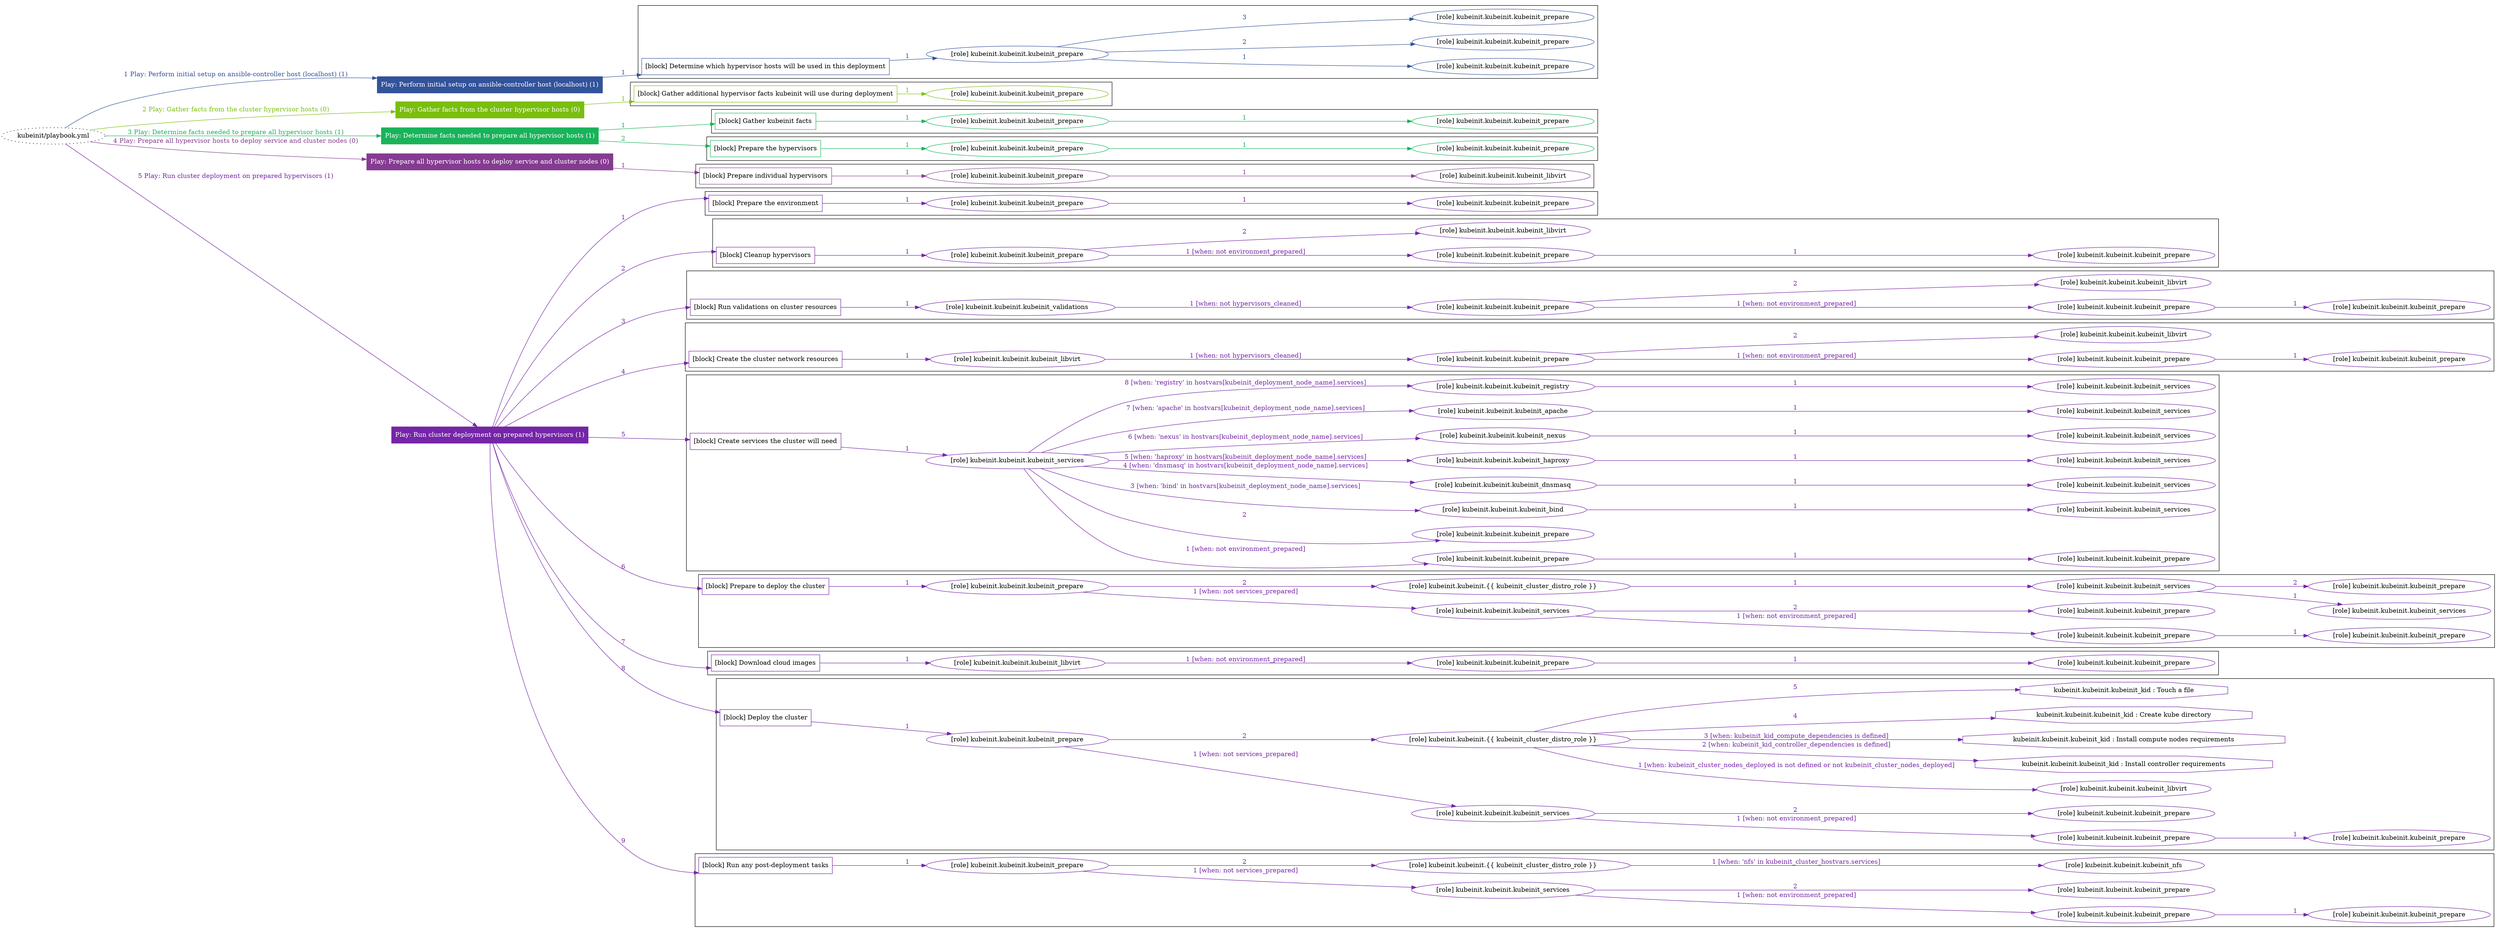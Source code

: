 digraph {
	graph [concentrate=true ordering=in rankdir=LR ratio=fill]
	edge [esep=5 sep=10]
	"kubeinit/playbook.yml" [URL="/home/runner/work/kubeinit/kubeinit/kubeinit/playbook.yml" id=playbook_e2c639e2 style=dotted]
	"kubeinit/playbook.yml" -> play_8eb62db0 [label="1 Play: Perform initial setup on ansible-controller host (localhost) (1)" color="#32529a" fontcolor="#32529a" id=edge_playbook_e2c639e2_play_8eb62db0 labeltooltip="1 Play: Perform initial setup on ansible-controller host (localhost) (1)" tooltip="1 Play: Perform initial setup on ansible-controller host (localhost) (1)"]
	subgraph "Play: Perform initial setup on ansible-controller host (localhost) (1)" {
		play_8eb62db0 [label="Play: Perform initial setup on ansible-controller host (localhost) (1)" URL="/home/runner/work/kubeinit/kubeinit/kubeinit/playbook.yml" color="#32529a" fontcolor="#ffffff" id=play_8eb62db0 shape=box style=filled tooltip=localhost]
		play_8eb62db0 -> block_9d293ad9 [label=1 color="#32529a" fontcolor="#32529a" id=edge_1_play_8eb62db0_block_9d293ad9 labeltooltip=1 tooltip=1]
		subgraph cluster_block_9d293ad9 {
			block_9d293ad9 [label="[block] Determine which hypervisor hosts will be used in this deployment" URL="/home/runner/work/kubeinit/kubeinit/kubeinit/playbook.yml" color="#32529a" id=block_9d293ad9 labeltooltip="Determine which hypervisor hosts will be used in this deployment" shape=box tooltip="Determine which hypervisor hosts will be used in this deployment"]
			block_9d293ad9 -> role_cf107673 [label="1 " color="#32529a" fontcolor="#32529a" id=edge_1_block_9d293ad9_role_cf107673 labeltooltip="1 " tooltip="1 "]
			subgraph "kubeinit.kubeinit.kubeinit_prepare" {
				role_cf107673 [label="[role] kubeinit.kubeinit.kubeinit_prepare" URL="/home/runner/work/kubeinit/kubeinit/kubeinit/playbook.yml" color="#32529a" id=role_cf107673 tooltip="kubeinit.kubeinit.kubeinit_prepare"]
				role_cf107673 -> role_c1bfc147 [label="1 " color="#32529a" fontcolor="#32529a" id=edge_1_role_cf107673_role_c1bfc147 labeltooltip="1 " tooltip="1 "]
				subgraph "kubeinit.kubeinit.kubeinit_prepare" {
					role_c1bfc147 [label="[role] kubeinit.kubeinit.kubeinit_prepare" URL="/home/runner/.ansible/collections/ansible_collections/kubeinit/kubeinit/roles/kubeinit_prepare/tasks/build_hypervisors_group.yml" color="#32529a" id=role_c1bfc147 tooltip="kubeinit.kubeinit.kubeinit_prepare"]
				}
				role_cf107673 -> role_a78b94a3 [label="2 " color="#32529a" fontcolor="#32529a" id=edge_2_role_cf107673_role_a78b94a3 labeltooltip="2 " tooltip="2 "]
				subgraph "kubeinit.kubeinit.kubeinit_prepare" {
					role_a78b94a3 [label="[role] kubeinit.kubeinit.kubeinit_prepare" URL="/home/runner/.ansible/collections/ansible_collections/kubeinit/kubeinit/roles/kubeinit_prepare/tasks/build_hypervisors_group.yml" color="#32529a" id=role_a78b94a3 tooltip="kubeinit.kubeinit.kubeinit_prepare"]
				}
				role_cf107673 -> role_c05fffbd [label="3 " color="#32529a" fontcolor="#32529a" id=edge_3_role_cf107673_role_c05fffbd labeltooltip="3 " tooltip="3 "]
				subgraph "kubeinit.kubeinit.kubeinit_prepare" {
					role_c05fffbd [label="[role] kubeinit.kubeinit.kubeinit_prepare" URL="/home/runner/.ansible/collections/ansible_collections/kubeinit/kubeinit/roles/kubeinit_prepare/tasks/build_hypervisors_group.yml" color="#32529a" id=role_c05fffbd tooltip="kubeinit.kubeinit.kubeinit_prepare"]
				}
			}
		}
	}
	"kubeinit/playbook.yml" -> play_5adf74e5 [label="2 Play: Gather facts from the cluster hypervisor hosts (0)" color="#7abe0e" fontcolor="#7abe0e" id=edge_playbook_e2c639e2_play_5adf74e5 labeltooltip="2 Play: Gather facts from the cluster hypervisor hosts (0)" tooltip="2 Play: Gather facts from the cluster hypervisor hosts (0)"]
	subgraph "Play: Gather facts from the cluster hypervisor hosts (0)" {
		play_5adf74e5 [label="Play: Gather facts from the cluster hypervisor hosts (0)" URL="/home/runner/work/kubeinit/kubeinit/kubeinit/playbook.yml" color="#7abe0e" fontcolor="#ffffff" id=play_5adf74e5 shape=box style=filled tooltip="Play: Gather facts from the cluster hypervisor hosts (0)"]
		play_5adf74e5 -> block_1570aa87 [label=1 color="#7abe0e" fontcolor="#7abe0e" id=edge_1_play_5adf74e5_block_1570aa87 labeltooltip=1 tooltip=1]
		subgraph cluster_block_1570aa87 {
			block_1570aa87 [label="[block] Gather additional hypervisor facts kubeinit will use during deployment" URL="/home/runner/work/kubeinit/kubeinit/kubeinit/playbook.yml" color="#7abe0e" id=block_1570aa87 labeltooltip="Gather additional hypervisor facts kubeinit will use during deployment" shape=box tooltip="Gather additional hypervisor facts kubeinit will use during deployment"]
			block_1570aa87 -> role_c5702399 [label="1 " color="#7abe0e" fontcolor="#7abe0e" id=edge_1_block_1570aa87_role_c5702399 labeltooltip="1 " tooltip="1 "]
			subgraph "kubeinit.kubeinit.kubeinit_prepare" {
				role_c5702399 [label="[role] kubeinit.kubeinit.kubeinit_prepare" URL="/home/runner/work/kubeinit/kubeinit/kubeinit/playbook.yml" color="#7abe0e" id=role_c5702399 tooltip="kubeinit.kubeinit.kubeinit_prepare"]
			}
		}
	}
	"kubeinit/playbook.yml" -> play_3329330c [label="3 Play: Determine facts needed to prepare all hypervisor hosts (1)" color="#19b35a" fontcolor="#19b35a" id=edge_playbook_e2c639e2_play_3329330c labeltooltip="3 Play: Determine facts needed to prepare all hypervisor hosts (1)" tooltip="3 Play: Determine facts needed to prepare all hypervisor hosts (1)"]
	subgraph "Play: Determine facts needed to prepare all hypervisor hosts (1)" {
		play_3329330c [label="Play: Determine facts needed to prepare all hypervisor hosts (1)" URL="/home/runner/work/kubeinit/kubeinit/kubeinit/playbook.yml" color="#19b35a" fontcolor="#ffffff" id=play_3329330c shape=box style=filled tooltip=localhost]
		play_3329330c -> block_42cb4b4b [label=1 color="#19b35a" fontcolor="#19b35a" id=edge_1_play_3329330c_block_42cb4b4b labeltooltip=1 tooltip=1]
		subgraph cluster_block_42cb4b4b {
			block_42cb4b4b [label="[block] Gather kubeinit facts" URL="/home/runner/work/kubeinit/kubeinit/kubeinit/playbook.yml" color="#19b35a" id=block_42cb4b4b labeltooltip="Gather kubeinit facts" shape=box tooltip="Gather kubeinit facts"]
			block_42cb4b4b -> role_81c5bbc1 [label="1 " color="#19b35a" fontcolor="#19b35a" id=edge_1_block_42cb4b4b_role_81c5bbc1 labeltooltip="1 " tooltip="1 "]
			subgraph "kubeinit.kubeinit.kubeinit_prepare" {
				role_81c5bbc1 [label="[role] kubeinit.kubeinit.kubeinit_prepare" URL="/home/runner/work/kubeinit/kubeinit/kubeinit/playbook.yml" color="#19b35a" id=role_81c5bbc1 tooltip="kubeinit.kubeinit.kubeinit_prepare"]
				role_81c5bbc1 -> role_e86c6200 [label="1 " color="#19b35a" fontcolor="#19b35a" id=edge_1_role_81c5bbc1_role_e86c6200 labeltooltip="1 " tooltip="1 "]
				subgraph "kubeinit.kubeinit.kubeinit_prepare" {
					role_e86c6200 [label="[role] kubeinit.kubeinit.kubeinit_prepare" URL="/home/runner/.ansible/collections/ansible_collections/kubeinit/kubeinit/roles/kubeinit_prepare/tasks/gather_kubeinit_facts.yml" color="#19b35a" id=role_e86c6200 tooltip="kubeinit.kubeinit.kubeinit_prepare"]
				}
			}
		}
		play_3329330c -> block_8d658094 [label=2 color="#19b35a" fontcolor="#19b35a" id=edge_2_play_3329330c_block_8d658094 labeltooltip=2 tooltip=2]
		subgraph cluster_block_8d658094 {
			block_8d658094 [label="[block] Prepare the hypervisors" URL="/home/runner/work/kubeinit/kubeinit/kubeinit/playbook.yml" color="#19b35a" id=block_8d658094 labeltooltip="Prepare the hypervisors" shape=box tooltip="Prepare the hypervisors"]
			block_8d658094 -> role_f3be17b1 [label="1 " color="#19b35a" fontcolor="#19b35a" id=edge_1_block_8d658094_role_f3be17b1 labeltooltip="1 " tooltip="1 "]
			subgraph "kubeinit.kubeinit.kubeinit_prepare" {
				role_f3be17b1 [label="[role] kubeinit.kubeinit.kubeinit_prepare" URL="/home/runner/work/kubeinit/kubeinit/kubeinit/playbook.yml" color="#19b35a" id=role_f3be17b1 tooltip="kubeinit.kubeinit.kubeinit_prepare"]
				role_f3be17b1 -> role_d08527df [label="1 " color="#19b35a" fontcolor="#19b35a" id=edge_1_role_f3be17b1_role_d08527df labeltooltip="1 " tooltip="1 "]
				subgraph "kubeinit.kubeinit.kubeinit_prepare" {
					role_d08527df [label="[role] kubeinit.kubeinit.kubeinit_prepare" URL="/home/runner/.ansible/collections/ansible_collections/kubeinit/kubeinit/roles/kubeinit_prepare/tasks/gather_kubeinit_facts.yml" color="#19b35a" id=role_d08527df tooltip="kubeinit.kubeinit.kubeinit_prepare"]
				}
			}
		}
	}
	"kubeinit/playbook.yml" -> play_c40a1884 [label="4 Play: Prepare all hypervisor hosts to deploy service and cluster nodes (0)" color="#853b91" fontcolor="#853b91" id=edge_playbook_e2c639e2_play_c40a1884 labeltooltip="4 Play: Prepare all hypervisor hosts to deploy service and cluster nodes (0)" tooltip="4 Play: Prepare all hypervisor hosts to deploy service and cluster nodes (0)"]
	subgraph "Play: Prepare all hypervisor hosts to deploy service and cluster nodes (0)" {
		play_c40a1884 [label="Play: Prepare all hypervisor hosts to deploy service and cluster nodes (0)" URL="/home/runner/work/kubeinit/kubeinit/kubeinit/playbook.yml" color="#853b91" fontcolor="#ffffff" id=play_c40a1884 shape=box style=filled tooltip="Play: Prepare all hypervisor hosts to deploy service and cluster nodes (0)"]
		play_c40a1884 -> block_3a8497f9 [label=1 color="#853b91" fontcolor="#853b91" id=edge_1_play_c40a1884_block_3a8497f9 labeltooltip=1 tooltip=1]
		subgraph cluster_block_3a8497f9 {
			block_3a8497f9 [label="[block] Prepare individual hypervisors" URL="/home/runner/work/kubeinit/kubeinit/kubeinit/playbook.yml" color="#853b91" id=block_3a8497f9 labeltooltip="Prepare individual hypervisors" shape=box tooltip="Prepare individual hypervisors"]
			block_3a8497f9 -> role_e4d69605 [label="1 " color="#853b91" fontcolor="#853b91" id=edge_1_block_3a8497f9_role_e4d69605 labeltooltip="1 " tooltip="1 "]
			subgraph "kubeinit.kubeinit.kubeinit_prepare" {
				role_e4d69605 [label="[role] kubeinit.kubeinit.kubeinit_prepare" URL="/home/runner/work/kubeinit/kubeinit/kubeinit/playbook.yml" color="#853b91" id=role_e4d69605 tooltip="kubeinit.kubeinit.kubeinit_prepare"]
				role_e4d69605 -> role_c85a5204 [label="1 " color="#853b91" fontcolor="#853b91" id=edge_1_role_e4d69605_role_c85a5204 labeltooltip="1 " tooltip="1 "]
				subgraph "kubeinit.kubeinit.kubeinit_libvirt" {
					role_c85a5204 [label="[role] kubeinit.kubeinit.kubeinit_libvirt" URL="/home/runner/.ansible/collections/ansible_collections/kubeinit/kubeinit/roles/kubeinit_prepare/tasks/prepare_hypervisor.yml" color="#853b91" id=role_c85a5204 tooltip="kubeinit.kubeinit.kubeinit_libvirt"]
				}
			}
		}
	}
	"kubeinit/playbook.yml" -> play_2e21b35a [label="5 Play: Run cluster deployment on prepared hypervisors (1)" color="#7525a7" fontcolor="#7525a7" id=edge_playbook_e2c639e2_play_2e21b35a labeltooltip="5 Play: Run cluster deployment on prepared hypervisors (1)" tooltip="5 Play: Run cluster deployment on prepared hypervisors (1)"]
	subgraph "Play: Run cluster deployment on prepared hypervisors (1)" {
		play_2e21b35a [label="Play: Run cluster deployment on prepared hypervisors (1)" URL="/home/runner/work/kubeinit/kubeinit/kubeinit/playbook.yml" color="#7525a7" fontcolor="#ffffff" id=play_2e21b35a shape=box style=filled tooltip=localhost]
		play_2e21b35a -> block_2baf3a8f [label=1 color="#7525a7" fontcolor="#7525a7" id=edge_1_play_2e21b35a_block_2baf3a8f labeltooltip=1 tooltip=1]
		subgraph cluster_block_2baf3a8f {
			block_2baf3a8f [label="[block] Prepare the environment" URL="/home/runner/work/kubeinit/kubeinit/kubeinit/playbook.yml" color="#7525a7" id=block_2baf3a8f labeltooltip="Prepare the environment" shape=box tooltip="Prepare the environment"]
			block_2baf3a8f -> role_2c3e568a [label="1 " color="#7525a7" fontcolor="#7525a7" id=edge_1_block_2baf3a8f_role_2c3e568a labeltooltip="1 " tooltip="1 "]
			subgraph "kubeinit.kubeinit.kubeinit_prepare" {
				role_2c3e568a [label="[role] kubeinit.kubeinit.kubeinit_prepare" URL="/home/runner/work/kubeinit/kubeinit/kubeinit/playbook.yml" color="#7525a7" id=role_2c3e568a tooltip="kubeinit.kubeinit.kubeinit_prepare"]
				role_2c3e568a -> role_d4394e9e [label="1 " color="#7525a7" fontcolor="#7525a7" id=edge_1_role_2c3e568a_role_d4394e9e labeltooltip="1 " tooltip="1 "]
				subgraph "kubeinit.kubeinit.kubeinit_prepare" {
					role_d4394e9e [label="[role] kubeinit.kubeinit.kubeinit_prepare" URL="/home/runner/.ansible/collections/ansible_collections/kubeinit/kubeinit/roles/kubeinit_prepare/tasks/gather_kubeinit_facts.yml" color="#7525a7" id=role_d4394e9e tooltip="kubeinit.kubeinit.kubeinit_prepare"]
				}
			}
		}
		play_2e21b35a -> block_3fae53d9 [label=2 color="#7525a7" fontcolor="#7525a7" id=edge_2_play_2e21b35a_block_3fae53d9 labeltooltip=2 tooltip=2]
		subgraph cluster_block_3fae53d9 {
			block_3fae53d9 [label="[block] Cleanup hypervisors" URL="/home/runner/work/kubeinit/kubeinit/kubeinit/playbook.yml" color="#7525a7" id=block_3fae53d9 labeltooltip="Cleanup hypervisors" shape=box tooltip="Cleanup hypervisors"]
			block_3fae53d9 -> role_ccd95263 [label="1 " color="#7525a7" fontcolor="#7525a7" id=edge_1_block_3fae53d9_role_ccd95263 labeltooltip="1 " tooltip="1 "]
			subgraph "kubeinit.kubeinit.kubeinit_prepare" {
				role_ccd95263 [label="[role] kubeinit.kubeinit.kubeinit_prepare" URL="/home/runner/work/kubeinit/kubeinit/kubeinit/playbook.yml" color="#7525a7" id=role_ccd95263 tooltip="kubeinit.kubeinit.kubeinit_prepare"]
				role_ccd95263 -> role_03d6dc85 [label="1 [when: not environment_prepared]" color="#7525a7" fontcolor="#7525a7" id=edge_1_role_ccd95263_role_03d6dc85 labeltooltip="1 [when: not environment_prepared]" tooltip="1 [when: not environment_prepared]"]
				subgraph "kubeinit.kubeinit.kubeinit_prepare" {
					role_03d6dc85 [label="[role] kubeinit.kubeinit.kubeinit_prepare" URL="/home/runner/.ansible/collections/ansible_collections/kubeinit/kubeinit/roles/kubeinit_prepare/tasks/cleanup_hypervisors.yml" color="#7525a7" id=role_03d6dc85 tooltip="kubeinit.kubeinit.kubeinit_prepare"]
					role_03d6dc85 -> role_c719e5e0 [label="1 " color="#7525a7" fontcolor="#7525a7" id=edge_1_role_03d6dc85_role_c719e5e0 labeltooltip="1 " tooltip="1 "]
					subgraph "kubeinit.kubeinit.kubeinit_prepare" {
						role_c719e5e0 [label="[role] kubeinit.kubeinit.kubeinit_prepare" URL="/home/runner/.ansible/collections/ansible_collections/kubeinit/kubeinit/roles/kubeinit_prepare/tasks/gather_kubeinit_facts.yml" color="#7525a7" id=role_c719e5e0 tooltip="kubeinit.kubeinit.kubeinit_prepare"]
					}
				}
				role_ccd95263 -> role_b3ad10b4 [label="2 " color="#7525a7" fontcolor="#7525a7" id=edge_2_role_ccd95263_role_b3ad10b4 labeltooltip="2 " tooltip="2 "]
				subgraph "kubeinit.kubeinit.kubeinit_libvirt" {
					role_b3ad10b4 [label="[role] kubeinit.kubeinit.kubeinit_libvirt" URL="/home/runner/.ansible/collections/ansible_collections/kubeinit/kubeinit/roles/kubeinit_prepare/tasks/cleanup_hypervisors.yml" color="#7525a7" id=role_b3ad10b4 tooltip="kubeinit.kubeinit.kubeinit_libvirt"]
				}
			}
		}
		play_2e21b35a -> block_7cfe8408 [label=3 color="#7525a7" fontcolor="#7525a7" id=edge_3_play_2e21b35a_block_7cfe8408 labeltooltip=3 tooltip=3]
		subgraph cluster_block_7cfe8408 {
			block_7cfe8408 [label="[block] Run validations on cluster resources" URL="/home/runner/work/kubeinit/kubeinit/kubeinit/playbook.yml" color="#7525a7" id=block_7cfe8408 labeltooltip="Run validations on cluster resources" shape=box tooltip="Run validations on cluster resources"]
			block_7cfe8408 -> role_52c61ae8 [label="1 " color="#7525a7" fontcolor="#7525a7" id=edge_1_block_7cfe8408_role_52c61ae8 labeltooltip="1 " tooltip="1 "]
			subgraph "kubeinit.kubeinit.kubeinit_validations" {
				role_52c61ae8 [label="[role] kubeinit.kubeinit.kubeinit_validations" URL="/home/runner/work/kubeinit/kubeinit/kubeinit/playbook.yml" color="#7525a7" id=role_52c61ae8 tooltip="kubeinit.kubeinit.kubeinit_validations"]
				role_52c61ae8 -> role_0013aabd [label="1 [when: not hypervisors_cleaned]" color="#7525a7" fontcolor="#7525a7" id=edge_1_role_52c61ae8_role_0013aabd labeltooltip="1 [when: not hypervisors_cleaned]" tooltip="1 [when: not hypervisors_cleaned]"]
				subgraph "kubeinit.kubeinit.kubeinit_prepare" {
					role_0013aabd [label="[role] kubeinit.kubeinit.kubeinit_prepare" URL="/home/runner/.ansible/collections/ansible_collections/kubeinit/kubeinit/roles/kubeinit_validations/tasks/main.yml" color="#7525a7" id=role_0013aabd tooltip="kubeinit.kubeinit.kubeinit_prepare"]
					role_0013aabd -> role_faaa2453 [label="1 [when: not environment_prepared]" color="#7525a7" fontcolor="#7525a7" id=edge_1_role_0013aabd_role_faaa2453 labeltooltip="1 [when: not environment_prepared]" tooltip="1 [when: not environment_prepared]"]
					subgraph "kubeinit.kubeinit.kubeinit_prepare" {
						role_faaa2453 [label="[role] kubeinit.kubeinit.kubeinit_prepare" URL="/home/runner/.ansible/collections/ansible_collections/kubeinit/kubeinit/roles/kubeinit_prepare/tasks/cleanup_hypervisors.yml" color="#7525a7" id=role_faaa2453 tooltip="kubeinit.kubeinit.kubeinit_prepare"]
						role_faaa2453 -> role_cf3c2ebc [label="1 " color="#7525a7" fontcolor="#7525a7" id=edge_1_role_faaa2453_role_cf3c2ebc labeltooltip="1 " tooltip="1 "]
						subgraph "kubeinit.kubeinit.kubeinit_prepare" {
							role_cf3c2ebc [label="[role] kubeinit.kubeinit.kubeinit_prepare" URL="/home/runner/.ansible/collections/ansible_collections/kubeinit/kubeinit/roles/kubeinit_prepare/tasks/gather_kubeinit_facts.yml" color="#7525a7" id=role_cf3c2ebc tooltip="kubeinit.kubeinit.kubeinit_prepare"]
						}
					}
					role_0013aabd -> role_3821d1a2 [label="2 " color="#7525a7" fontcolor="#7525a7" id=edge_2_role_0013aabd_role_3821d1a2 labeltooltip="2 " tooltip="2 "]
					subgraph "kubeinit.kubeinit.kubeinit_libvirt" {
						role_3821d1a2 [label="[role] kubeinit.kubeinit.kubeinit_libvirt" URL="/home/runner/.ansible/collections/ansible_collections/kubeinit/kubeinit/roles/kubeinit_prepare/tasks/cleanup_hypervisors.yml" color="#7525a7" id=role_3821d1a2 tooltip="kubeinit.kubeinit.kubeinit_libvirt"]
					}
				}
			}
		}
		play_2e21b35a -> block_f3cc9fa8 [label=4 color="#7525a7" fontcolor="#7525a7" id=edge_4_play_2e21b35a_block_f3cc9fa8 labeltooltip=4 tooltip=4]
		subgraph cluster_block_f3cc9fa8 {
			block_f3cc9fa8 [label="[block] Create the cluster network resources" URL="/home/runner/work/kubeinit/kubeinit/kubeinit/playbook.yml" color="#7525a7" id=block_f3cc9fa8 labeltooltip="Create the cluster network resources" shape=box tooltip="Create the cluster network resources"]
			block_f3cc9fa8 -> role_0061cfff [label="1 " color="#7525a7" fontcolor="#7525a7" id=edge_1_block_f3cc9fa8_role_0061cfff labeltooltip="1 " tooltip="1 "]
			subgraph "kubeinit.kubeinit.kubeinit_libvirt" {
				role_0061cfff [label="[role] kubeinit.kubeinit.kubeinit_libvirt" URL="/home/runner/work/kubeinit/kubeinit/kubeinit/playbook.yml" color="#7525a7" id=role_0061cfff tooltip="kubeinit.kubeinit.kubeinit_libvirt"]
				role_0061cfff -> role_2aaf05b8 [label="1 [when: not hypervisors_cleaned]" color="#7525a7" fontcolor="#7525a7" id=edge_1_role_0061cfff_role_2aaf05b8 labeltooltip="1 [when: not hypervisors_cleaned]" tooltip="1 [when: not hypervisors_cleaned]"]
				subgraph "kubeinit.kubeinit.kubeinit_prepare" {
					role_2aaf05b8 [label="[role] kubeinit.kubeinit.kubeinit_prepare" URL="/home/runner/.ansible/collections/ansible_collections/kubeinit/kubeinit/roles/kubeinit_libvirt/tasks/create_network.yml" color="#7525a7" id=role_2aaf05b8 tooltip="kubeinit.kubeinit.kubeinit_prepare"]
					role_2aaf05b8 -> role_75aa2b4e [label="1 [when: not environment_prepared]" color="#7525a7" fontcolor="#7525a7" id=edge_1_role_2aaf05b8_role_75aa2b4e labeltooltip="1 [when: not environment_prepared]" tooltip="1 [when: not environment_prepared]"]
					subgraph "kubeinit.kubeinit.kubeinit_prepare" {
						role_75aa2b4e [label="[role] kubeinit.kubeinit.kubeinit_prepare" URL="/home/runner/.ansible/collections/ansible_collections/kubeinit/kubeinit/roles/kubeinit_prepare/tasks/cleanup_hypervisors.yml" color="#7525a7" id=role_75aa2b4e tooltip="kubeinit.kubeinit.kubeinit_prepare"]
						role_75aa2b4e -> role_afcfb01a [label="1 " color="#7525a7" fontcolor="#7525a7" id=edge_1_role_75aa2b4e_role_afcfb01a labeltooltip="1 " tooltip="1 "]
						subgraph "kubeinit.kubeinit.kubeinit_prepare" {
							role_afcfb01a [label="[role] kubeinit.kubeinit.kubeinit_prepare" URL="/home/runner/.ansible/collections/ansible_collections/kubeinit/kubeinit/roles/kubeinit_prepare/tasks/gather_kubeinit_facts.yml" color="#7525a7" id=role_afcfb01a tooltip="kubeinit.kubeinit.kubeinit_prepare"]
						}
					}
					role_2aaf05b8 -> role_be2492ab [label="2 " color="#7525a7" fontcolor="#7525a7" id=edge_2_role_2aaf05b8_role_be2492ab labeltooltip="2 " tooltip="2 "]
					subgraph "kubeinit.kubeinit.kubeinit_libvirt" {
						role_be2492ab [label="[role] kubeinit.kubeinit.kubeinit_libvirt" URL="/home/runner/.ansible/collections/ansible_collections/kubeinit/kubeinit/roles/kubeinit_prepare/tasks/cleanup_hypervisors.yml" color="#7525a7" id=role_be2492ab tooltip="kubeinit.kubeinit.kubeinit_libvirt"]
					}
				}
			}
		}
		play_2e21b35a -> block_4a3769f5 [label=5 color="#7525a7" fontcolor="#7525a7" id=edge_5_play_2e21b35a_block_4a3769f5 labeltooltip=5 tooltip=5]
		subgraph cluster_block_4a3769f5 {
			block_4a3769f5 [label="[block] Create services the cluster will need" URL="/home/runner/work/kubeinit/kubeinit/kubeinit/playbook.yml" color="#7525a7" id=block_4a3769f5 labeltooltip="Create services the cluster will need" shape=box tooltip="Create services the cluster will need"]
			block_4a3769f5 -> role_1187d0d3 [label="1 " color="#7525a7" fontcolor="#7525a7" id=edge_1_block_4a3769f5_role_1187d0d3 labeltooltip="1 " tooltip="1 "]
			subgraph "kubeinit.kubeinit.kubeinit_services" {
				role_1187d0d3 [label="[role] kubeinit.kubeinit.kubeinit_services" URL="/home/runner/work/kubeinit/kubeinit/kubeinit/playbook.yml" color="#7525a7" id=role_1187d0d3 tooltip="kubeinit.kubeinit.kubeinit_services"]
				role_1187d0d3 -> role_9f1db621 [label="1 [when: not environment_prepared]" color="#7525a7" fontcolor="#7525a7" id=edge_1_role_1187d0d3_role_9f1db621 labeltooltip="1 [when: not environment_prepared]" tooltip="1 [when: not environment_prepared]"]
				subgraph "kubeinit.kubeinit.kubeinit_prepare" {
					role_9f1db621 [label="[role] kubeinit.kubeinit.kubeinit_prepare" URL="/home/runner/.ansible/collections/ansible_collections/kubeinit/kubeinit/roles/kubeinit_services/tasks/main.yml" color="#7525a7" id=role_9f1db621 tooltip="kubeinit.kubeinit.kubeinit_prepare"]
					role_9f1db621 -> role_68fd9bf4 [label="1 " color="#7525a7" fontcolor="#7525a7" id=edge_1_role_9f1db621_role_68fd9bf4 labeltooltip="1 " tooltip="1 "]
					subgraph "kubeinit.kubeinit.kubeinit_prepare" {
						role_68fd9bf4 [label="[role] kubeinit.kubeinit.kubeinit_prepare" URL="/home/runner/.ansible/collections/ansible_collections/kubeinit/kubeinit/roles/kubeinit_prepare/tasks/gather_kubeinit_facts.yml" color="#7525a7" id=role_68fd9bf4 tooltip="kubeinit.kubeinit.kubeinit_prepare"]
					}
				}
				role_1187d0d3 -> role_8d58e744 [label="2 " color="#7525a7" fontcolor="#7525a7" id=edge_2_role_1187d0d3_role_8d58e744 labeltooltip="2 " tooltip="2 "]
				subgraph "kubeinit.kubeinit.kubeinit_prepare" {
					role_8d58e744 [label="[role] kubeinit.kubeinit.kubeinit_prepare" URL="/home/runner/.ansible/collections/ansible_collections/kubeinit/kubeinit/roles/kubeinit_services/tasks/00_create_service_pod.yml" color="#7525a7" id=role_8d58e744 tooltip="kubeinit.kubeinit.kubeinit_prepare"]
				}
				role_1187d0d3 -> role_3aadfc21 [label="3 [when: 'bind' in hostvars[kubeinit_deployment_node_name].services]" color="#7525a7" fontcolor="#7525a7" id=edge_3_role_1187d0d3_role_3aadfc21 labeltooltip="3 [when: 'bind' in hostvars[kubeinit_deployment_node_name].services]" tooltip="3 [when: 'bind' in hostvars[kubeinit_deployment_node_name].services]"]
				subgraph "kubeinit.kubeinit.kubeinit_bind" {
					role_3aadfc21 [label="[role] kubeinit.kubeinit.kubeinit_bind" URL="/home/runner/.ansible/collections/ansible_collections/kubeinit/kubeinit/roles/kubeinit_services/tasks/start_services_containers.yml" color="#7525a7" id=role_3aadfc21 tooltip="kubeinit.kubeinit.kubeinit_bind"]
					role_3aadfc21 -> role_4f6030c2 [label="1 " color="#7525a7" fontcolor="#7525a7" id=edge_1_role_3aadfc21_role_4f6030c2 labeltooltip="1 " tooltip="1 "]
					subgraph "kubeinit.kubeinit.kubeinit_services" {
						role_4f6030c2 [label="[role] kubeinit.kubeinit.kubeinit_services" URL="/home/runner/.ansible/collections/ansible_collections/kubeinit/kubeinit/roles/kubeinit_bind/tasks/main.yml" color="#7525a7" id=role_4f6030c2 tooltip="kubeinit.kubeinit.kubeinit_services"]
					}
				}
				role_1187d0d3 -> role_033e8462 [label="4 [when: 'dnsmasq' in hostvars[kubeinit_deployment_node_name].services]" color="#7525a7" fontcolor="#7525a7" id=edge_4_role_1187d0d3_role_033e8462 labeltooltip="4 [when: 'dnsmasq' in hostvars[kubeinit_deployment_node_name].services]" tooltip="4 [when: 'dnsmasq' in hostvars[kubeinit_deployment_node_name].services]"]
				subgraph "kubeinit.kubeinit.kubeinit_dnsmasq" {
					role_033e8462 [label="[role] kubeinit.kubeinit.kubeinit_dnsmasq" URL="/home/runner/.ansible/collections/ansible_collections/kubeinit/kubeinit/roles/kubeinit_services/tasks/start_services_containers.yml" color="#7525a7" id=role_033e8462 tooltip="kubeinit.kubeinit.kubeinit_dnsmasq"]
					role_033e8462 -> role_cfb98b55 [label="1 " color="#7525a7" fontcolor="#7525a7" id=edge_1_role_033e8462_role_cfb98b55 labeltooltip="1 " tooltip="1 "]
					subgraph "kubeinit.kubeinit.kubeinit_services" {
						role_cfb98b55 [label="[role] kubeinit.kubeinit.kubeinit_services" URL="/home/runner/.ansible/collections/ansible_collections/kubeinit/kubeinit/roles/kubeinit_dnsmasq/tasks/main.yml" color="#7525a7" id=role_cfb98b55 tooltip="kubeinit.kubeinit.kubeinit_services"]
					}
				}
				role_1187d0d3 -> role_f8cfcee1 [label="5 [when: 'haproxy' in hostvars[kubeinit_deployment_node_name].services]" color="#7525a7" fontcolor="#7525a7" id=edge_5_role_1187d0d3_role_f8cfcee1 labeltooltip="5 [when: 'haproxy' in hostvars[kubeinit_deployment_node_name].services]" tooltip="5 [when: 'haproxy' in hostvars[kubeinit_deployment_node_name].services]"]
				subgraph "kubeinit.kubeinit.kubeinit_haproxy" {
					role_f8cfcee1 [label="[role] kubeinit.kubeinit.kubeinit_haproxy" URL="/home/runner/.ansible/collections/ansible_collections/kubeinit/kubeinit/roles/kubeinit_services/tasks/start_services_containers.yml" color="#7525a7" id=role_f8cfcee1 tooltip="kubeinit.kubeinit.kubeinit_haproxy"]
					role_f8cfcee1 -> role_47b24f4b [label="1 " color="#7525a7" fontcolor="#7525a7" id=edge_1_role_f8cfcee1_role_47b24f4b labeltooltip="1 " tooltip="1 "]
					subgraph "kubeinit.kubeinit.kubeinit_services" {
						role_47b24f4b [label="[role] kubeinit.kubeinit.kubeinit_services" URL="/home/runner/.ansible/collections/ansible_collections/kubeinit/kubeinit/roles/kubeinit_haproxy/tasks/main.yml" color="#7525a7" id=role_47b24f4b tooltip="kubeinit.kubeinit.kubeinit_services"]
					}
				}
				role_1187d0d3 -> role_99caec2a [label="6 [when: 'nexus' in hostvars[kubeinit_deployment_node_name].services]" color="#7525a7" fontcolor="#7525a7" id=edge_6_role_1187d0d3_role_99caec2a labeltooltip="6 [when: 'nexus' in hostvars[kubeinit_deployment_node_name].services]" tooltip="6 [when: 'nexus' in hostvars[kubeinit_deployment_node_name].services]"]
				subgraph "kubeinit.kubeinit.kubeinit_nexus" {
					role_99caec2a [label="[role] kubeinit.kubeinit.kubeinit_nexus" URL="/home/runner/.ansible/collections/ansible_collections/kubeinit/kubeinit/roles/kubeinit_services/tasks/start_services_containers.yml" color="#7525a7" id=role_99caec2a tooltip="kubeinit.kubeinit.kubeinit_nexus"]
					role_99caec2a -> role_ba62dc72 [label="1 " color="#7525a7" fontcolor="#7525a7" id=edge_1_role_99caec2a_role_ba62dc72 labeltooltip="1 " tooltip="1 "]
					subgraph "kubeinit.kubeinit.kubeinit_services" {
						role_ba62dc72 [label="[role] kubeinit.kubeinit.kubeinit_services" URL="/home/runner/.ansible/collections/ansible_collections/kubeinit/kubeinit/roles/kubeinit_nexus/tasks/main.yml" color="#7525a7" id=role_ba62dc72 tooltip="kubeinit.kubeinit.kubeinit_services"]
					}
				}
				role_1187d0d3 -> role_b53a373c [label="7 [when: 'apache' in hostvars[kubeinit_deployment_node_name].services]" color="#7525a7" fontcolor="#7525a7" id=edge_7_role_1187d0d3_role_b53a373c labeltooltip="7 [when: 'apache' in hostvars[kubeinit_deployment_node_name].services]" tooltip="7 [when: 'apache' in hostvars[kubeinit_deployment_node_name].services]"]
				subgraph "kubeinit.kubeinit.kubeinit_apache" {
					role_b53a373c [label="[role] kubeinit.kubeinit.kubeinit_apache" URL="/home/runner/.ansible/collections/ansible_collections/kubeinit/kubeinit/roles/kubeinit_services/tasks/start_services_containers.yml" color="#7525a7" id=role_b53a373c tooltip="kubeinit.kubeinit.kubeinit_apache"]
					role_b53a373c -> role_07db3255 [label="1 " color="#7525a7" fontcolor="#7525a7" id=edge_1_role_b53a373c_role_07db3255 labeltooltip="1 " tooltip="1 "]
					subgraph "kubeinit.kubeinit.kubeinit_services" {
						role_07db3255 [label="[role] kubeinit.kubeinit.kubeinit_services" URL="/home/runner/.ansible/collections/ansible_collections/kubeinit/kubeinit/roles/kubeinit_apache/tasks/main.yml" color="#7525a7" id=role_07db3255 tooltip="kubeinit.kubeinit.kubeinit_services"]
					}
				}
				role_1187d0d3 -> role_85ae2375 [label="8 [when: 'registry' in hostvars[kubeinit_deployment_node_name].services]" color="#7525a7" fontcolor="#7525a7" id=edge_8_role_1187d0d3_role_85ae2375 labeltooltip="8 [when: 'registry' in hostvars[kubeinit_deployment_node_name].services]" tooltip="8 [when: 'registry' in hostvars[kubeinit_deployment_node_name].services]"]
				subgraph "kubeinit.kubeinit.kubeinit_registry" {
					role_85ae2375 [label="[role] kubeinit.kubeinit.kubeinit_registry" URL="/home/runner/.ansible/collections/ansible_collections/kubeinit/kubeinit/roles/kubeinit_services/tasks/start_services_containers.yml" color="#7525a7" id=role_85ae2375 tooltip="kubeinit.kubeinit.kubeinit_registry"]
					role_85ae2375 -> role_727f6627 [label="1 " color="#7525a7" fontcolor="#7525a7" id=edge_1_role_85ae2375_role_727f6627 labeltooltip="1 " tooltip="1 "]
					subgraph "kubeinit.kubeinit.kubeinit_services" {
						role_727f6627 [label="[role] kubeinit.kubeinit.kubeinit_services" URL="/home/runner/.ansible/collections/ansible_collections/kubeinit/kubeinit/roles/kubeinit_registry/tasks/main.yml" color="#7525a7" id=role_727f6627 tooltip="kubeinit.kubeinit.kubeinit_services"]
					}
				}
			}
		}
		play_2e21b35a -> block_dfec2340 [label=6 color="#7525a7" fontcolor="#7525a7" id=edge_6_play_2e21b35a_block_dfec2340 labeltooltip=6 tooltip=6]
		subgraph cluster_block_dfec2340 {
			block_dfec2340 [label="[block] Prepare to deploy the cluster" URL="/home/runner/work/kubeinit/kubeinit/kubeinit/playbook.yml" color="#7525a7" id=block_dfec2340 labeltooltip="Prepare to deploy the cluster" shape=box tooltip="Prepare to deploy the cluster"]
			block_dfec2340 -> role_53d469f3 [label="1 " color="#7525a7" fontcolor="#7525a7" id=edge_1_block_dfec2340_role_53d469f3 labeltooltip="1 " tooltip="1 "]
			subgraph "kubeinit.kubeinit.kubeinit_prepare" {
				role_53d469f3 [label="[role] kubeinit.kubeinit.kubeinit_prepare" URL="/home/runner/work/kubeinit/kubeinit/kubeinit/playbook.yml" color="#7525a7" id=role_53d469f3 tooltip="kubeinit.kubeinit.kubeinit_prepare"]
				role_53d469f3 -> role_341d9cba [label="1 [when: not services_prepared]" color="#7525a7" fontcolor="#7525a7" id=edge_1_role_53d469f3_role_341d9cba labeltooltip="1 [when: not services_prepared]" tooltip="1 [when: not services_prepared]"]
				subgraph "kubeinit.kubeinit.kubeinit_services" {
					role_341d9cba [label="[role] kubeinit.kubeinit.kubeinit_services" URL="/home/runner/.ansible/collections/ansible_collections/kubeinit/kubeinit/roles/kubeinit_prepare/tasks/prepare_cluster.yml" color="#7525a7" id=role_341d9cba tooltip="kubeinit.kubeinit.kubeinit_services"]
					role_341d9cba -> role_8b2cad52 [label="1 [when: not environment_prepared]" color="#7525a7" fontcolor="#7525a7" id=edge_1_role_341d9cba_role_8b2cad52 labeltooltip="1 [when: not environment_prepared]" tooltip="1 [when: not environment_prepared]"]
					subgraph "kubeinit.kubeinit.kubeinit_prepare" {
						role_8b2cad52 [label="[role] kubeinit.kubeinit.kubeinit_prepare" URL="/home/runner/.ansible/collections/ansible_collections/kubeinit/kubeinit/roles/kubeinit_services/tasks/prepare_services.yml" color="#7525a7" id=role_8b2cad52 tooltip="kubeinit.kubeinit.kubeinit_prepare"]
						role_8b2cad52 -> role_32e547b8 [label="1 " color="#7525a7" fontcolor="#7525a7" id=edge_1_role_8b2cad52_role_32e547b8 labeltooltip="1 " tooltip="1 "]
						subgraph "kubeinit.kubeinit.kubeinit_prepare" {
							role_32e547b8 [label="[role] kubeinit.kubeinit.kubeinit_prepare" URL="/home/runner/.ansible/collections/ansible_collections/kubeinit/kubeinit/roles/kubeinit_prepare/tasks/gather_kubeinit_facts.yml" color="#7525a7" id=role_32e547b8 tooltip="kubeinit.kubeinit.kubeinit_prepare"]
						}
					}
					role_341d9cba -> role_1227d05c [label="2 " color="#7525a7" fontcolor="#7525a7" id=edge_2_role_341d9cba_role_1227d05c labeltooltip="2 " tooltip="2 "]
					subgraph "kubeinit.kubeinit.kubeinit_prepare" {
						role_1227d05c [label="[role] kubeinit.kubeinit.kubeinit_prepare" URL="/home/runner/.ansible/collections/ansible_collections/kubeinit/kubeinit/roles/kubeinit_services/tasks/prepare_services.yml" color="#7525a7" id=role_1227d05c tooltip="kubeinit.kubeinit.kubeinit_prepare"]
					}
				}
				role_53d469f3 -> role_ff6777da [label="2 " color="#7525a7" fontcolor="#7525a7" id=edge_2_role_53d469f3_role_ff6777da labeltooltip="2 " tooltip="2 "]
				subgraph "kubeinit.kubeinit.{{ kubeinit_cluster_distro_role }}" {
					role_ff6777da [label="[role] kubeinit.kubeinit.{{ kubeinit_cluster_distro_role }}" URL="/home/runner/.ansible/collections/ansible_collections/kubeinit/kubeinit/roles/kubeinit_prepare/tasks/prepare_cluster.yml" color="#7525a7" id=role_ff6777da tooltip="kubeinit.kubeinit.{{ kubeinit_cluster_distro_role }}"]
					role_ff6777da -> role_20b7e8b2 [label="1 " color="#7525a7" fontcolor="#7525a7" id=edge_1_role_ff6777da_role_20b7e8b2 labeltooltip="1 " tooltip="1 "]
					subgraph "kubeinit.kubeinit.kubeinit_services" {
						role_20b7e8b2 [label="[role] kubeinit.kubeinit.kubeinit_services" URL="/home/runner/.ansible/collections/ansible_collections/kubeinit/kubeinit/roles/kubeinit_kid/tasks/prepare_cluster.yml" color="#7525a7" id=role_20b7e8b2 tooltip="kubeinit.kubeinit.kubeinit_services"]
						role_20b7e8b2 -> role_50dccef4 [label="1 " color="#7525a7" fontcolor="#7525a7" id=edge_1_role_20b7e8b2_role_50dccef4 labeltooltip="1 " tooltip="1 "]
						subgraph "kubeinit.kubeinit.kubeinit_services" {
							role_50dccef4 [label="[role] kubeinit.kubeinit.kubeinit_services" URL="/home/runner/.ansible/collections/ansible_collections/kubeinit/kubeinit/roles/kubeinit_services/tasks/create_provision_container.yml" color="#7525a7" id=role_50dccef4 tooltip="kubeinit.kubeinit.kubeinit_services"]
						}
						role_20b7e8b2 -> role_28e18978 [label="2 " color="#7525a7" fontcolor="#7525a7" id=edge_2_role_20b7e8b2_role_28e18978 labeltooltip="2 " tooltip="2 "]
						subgraph "kubeinit.kubeinit.kubeinit_prepare" {
							role_28e18978 [label="[role] kubeinit.kubeinit.kubeinit_prepare" URL="/home/runner/.ansible/collections/ansible_collections/kubeinit/kubeinit/roles/kubeinit_services/tasks/create_provision_container.yml" color="#7525a7" id=role_28e18978 tooltip="kubeinit.kubeinit.kubeinit_prepare"]
						}
					}
				}
			}
		}
		play_2e21b35a -> block_9f4c19e3 [label=7 color="#7525a7" fontcolor="#7525a7" id=edge_7_play_2e21b35a_block_9f4c19e3 labeltooltip=7 tooltip=7]
		subgraph cluster_block_9f4c19e3 {
			block_9f4c19e3 [label="[block] Download cloud images" URL="/home/runner/work/kubeinit/kubeinit/kubeinit/playbook.yml" color="#7525a7" id=block_9f4c19e3 labeltooltip="Download cloud images" shape=box tooltip="Download cloud images"]
			block_9f4c19e3 -> role_20e5d61a [label="1 " color="#7525a7" fontcolor="#7525a7" id=edge_1_block_9f4c19e3_role_20e5d61a labeltooltip="1 " tooltip="1 "]
			subgraph "kubeinit.kubeinit.kubeinit_libvirt" {
				role_20e5d61a [label="[role] kubeinit.kubeinit.kubeinit_libvirt" URL="/home/runner/work/kubeinit/kubeinit/kubeinit/playbook.yml" color="#7525a7" id=role_20e5d61a tooltip="kubeinit.kubeinit.kubeinit_libvirt"]
				role_20e5d61a -> role_a2fd7207 [label="1 [when: not environment_prepared]" color="#7525a7" fontcolor="#7525a7" id=edge_1_role_20e5d61a_role_a2fd7207 labeltooltip="1 [when: not environment_prepared]" tooltip="1 [when: not environment_prepared]"]
				subgraph "kubeinit.kubeinit.kubeinit_prepare" {
					role_a2fd7207 [label="[role] kubeinit.kubeinit.kubeinit_prepare" URL="/home/runner/.ansible/collections/ansible_collections/kubeinit/kubeinit/roles/kubeinit_libvirt/tasks/download_cloud_images.yml" color="#7525a7" id=role_a2fd7207 tooltip="kubeinit.kubeinit.kubeinit_prepare"]
					role_a2fd7207 -> role_6fd8b52c [label="1 " color="#7525a7" fontcolor="#7525a7" id=edge_1_role_a2fd7207_role_6fd8b52c labeltooltip="1 " tooltip="1 "]
					subgraph "kubeinit.kubeinit.kubeinit_prepare" {
						role_6fd8b52c [label="[role] kubeinit.kubeinit.kubeinit_prepare" URL="/home/runner/.ansible/collections/ansible_collections/kubeinit/kubeinit/roles/kubeinit_prepare/tasks/gather_kubeinit_facts.yml" color="#7525a7" id=role_6fd8b52c tooltip="kubeinit.kubeinit.kubeinit_prepare"]
					}
				}
			}
		}
		play_2e21b35a -> block_3cc189f9 [label=8 color="#7525a7" fontcolor="#7525a7" id=edge_8_play_2e21b35a_block_3cc189f9 labeltooltip=8 tooltip=8]
		subgraph cluster_block_3cc189f9 {
			block_3cc189f9 [label="[block] Deploy the cluster" URL="/home/runner/work/kubeinit/kubeinit/kubeinit/playbook.yml" color="#7525a7" id=block_3cc189f9 labeltooltip="Deploy the cluster" shape=box tooltip="Deploy the cluster"]
			block_3cc189f9 -> role_8ab14053 [label="1 " color="#7525a7" fontcolor="#7525a7" id=edge_1_block_3cc189f9_role_8ab14053 labeltooltip="1 " tooltip="1 "]
			subgraph "kubeinit.kubeinit.kubeinit_prepare" {
				role_8ab14053 [label="[role] kubeinit.kubeinit.kubeinit_prepare" URL="/home/runner/work/kubeinit/kubeinit/kubeinit/playbook.yml" color="#7525a7" id=role_8ab14053 tooltip="kubeinit.kubeinit.kubeinit_prepare"]
				role_8ab14053 -> role_7f3289f4 [label="1 [when: not services_prepared]" color="#7525a7" fontcolor="#7525a7" id=edge_1_role_8ab14053_role_7f3289f4 labeltooltip="1 [when: not services_prepared]" tooltip="1 [when: not services_prepared]"]
				subgraph "kubeinit.kubeinit.kubeinit_services" {
					role_7f3289f4 [label="[role] kubeinit.kubeinit.kubeinit_services" URL="/home/runner/.ansible/collections/ansible_collections/kubeinit/kubeinit/roles/kubeinit_prepare/tasks/deploy_cluster.yml" color="#7525a7" id=role_7f3289f4 tooltip="kubeinit.kubeinit.kubeinit_services"]
					role_7f3289f4 -> role_a2c05579 [label="1 [when: not environment_prepared]" color="#7525a7" fontcolor="#7525a7" id=edge_1_role_7f3289f4_role_a2c05579 labeltooltip="1 [when: not environment_prepared]" tooltip="1 [when: not environment_prepared]"]
					subgraph "kubeinit.kubeinit.kubeinit_prepare" {
						role_a2c05579 [label="[role] kubeinit.kubeinit.kubeinit_prepare" URL="/home/runner/.ansible/collections/ansible_collections/kubeinit/kubeinit/roles/kubeinit_services/tasks/prepare_services.yml" color="#7525a7" id=role_a2c05579 tooltip="kubeinit.kubeinit.kubeinit_prepare"]
						role_a2c05579 -> role_76811fd9 [label="1 " color="#7525a7" fontcolor="#7525a7" id=edge_1_role_a2c05579_role_76811fd9 labeltooltip="1 " tooltip="1 "]
						subgraph "kubeinit.kubeinit.kubeinit_prepare" {
							role_76811fd9 [label="[role] kubeinit.kubeinit.kubeinit_prepare" URL="/home/runner/.ansible/collections/ansible_collections/kubeinit/kubeinit/roles/kubeinit_prepare/tasks/gather_kubeinit_facts.yml" color="#7525a7" id=role_76811fd9 tooltip="kubeinit.kubeinit.kubeinit_prepare"]
						}
					}
					role_7f3289f4 -> role_1a4f3f69 [label="2 " color="#7525a7" fontcolor="#7525a7" id=edge_2_role_7f3289f4_role_1a4f3f69 labeltooltip="2 " tooltip="2 "]
					subgraph "kubeinit.kubeinit.kubeinit_prepare" {
						role_1a4f3f69 [label="[role] kubeinit.kubeinit.kubeinit_prepare" URL="/home/runner/.ansible/collections/ansible_collections/kubeinit/kubeinit/roles/kubeinit_services/tasks/prepare_services.yml" color="#7525a7" id=role_1a4f3f69 tooltip="kubeinit.kubeinit.kubeinit_prepare"]
					}
				}
				role_8ab14053 -> role_9c422b18 [label="2 " color="#7525a7" fontcolor="#7525a7" id=edge_2_role_8ab14053_role_9c422b18 labeltooltip="2 " tooltip="2 "]
				subgraph "kubeinit.kubeinit.{{ kubeinit_cluster_distro_role }}" {
					role_9c422b18 [label="[role] kubeinit.kubeinit.{{ kubeinit_cluster_distro_role }}" URL="/home/runner/.ansible/collections/ansible_collections/kubeinit/kubeinit/roles/kubeinit_prepare/tasks/deploy_cluster.yml" color="#7525a7" id=role_9c422b18 tooltip="kubeinit.kubeinit.{{ kubeinit_cluster_distro_role }}"]
					role_9c422b18 -> role_dff78775 [label="1 [when: kubeinit_cluster_nodes_deployed is not defined or not kubeinit_cluster_nodes_deployed]" color="#7525a7" fontcolor="#7525a7" id=edge_1_role_9c422b18_role_dff78775 labeltooltip="1 [when: kubeinit_cluster_nodes_deployed is not defined or not kubeinit_cluster_nodes_deployed]" tooltip="1 [when: kubeinit_cluster_nodes_deployed is not defined or not kubeinit_cluster_nodes_deployed]"]
					subgraph "kubeinit.kubeinit.kubeinit_libvirt" {
						role_dff78775 [label="[role] kubeinit.kubeinit.kubeinit_libvirt" URL="/home/runner/.ansible/collections/ansible_collections/kubeinit/kubeinit/roles/kubeinit_kid/tasks/main.yml" color="#7525a7" id=role_dff78775 tooltip="kubeinit.kubeinit.kubeinit_libvirt"]
					}
					task_b48397d1 [label="kubeinit.kubeinit.kubeinit_kid : Install controller requirements" URL="/home/runner/.ansible/collections/ansible_collections/kubeinit/kubeinit/roles/kubeinit_kid/tasks/main.yml" color="#7525a7" id=task_b48397d1 shape=octagon tooltip="kubeinit.kubeinit.kubeinit_kid : Install controller requirements"]
					role_9c422b18 -> task_b48397d1 [label="2 [when: kubeinit_kid_controller_dependencies is defined]" color="#7525a7" fontcolor="#7525a7" id=edge_2_role_9c422b18_task_b48397d1 labeltooltip="2 [when: kubeinit_kid_controller_dependencies is defined]" tooltip="2 [when: kubeinit_kid_controller_dependencies is defined]"]
					task_cfc0e92b [label="kubeinit.kubeinit.kubeinit_kid : Install compute nodes requirements" URL="/home/runner/.ansible/collections/ansible_collections/kubeinit/kubeinit/roles/kubeinit_kid/tasks/main.yml" color="#7525a7" id=task_cfc0e92b shape=octagon tooltip="kubeinit.kubeinit.kubeinit_kid : Install compute nodes requirements"]
					role_9c422b18 -> task_cfc0e92b [label="3 [when: kubeinit_kid_compute_dependencies is defined]" color="#7525a7" fontcolor="#7525a7" id=edge_3_role_9c422b18_task_cfc0e92b labeltooltip="3 [when: kubeinit_kid_compute_dependencies is defined]" tooltip="3 [when: kubeinit_kid_compute_dependencies is defined]"]
					task_3ed06652 [label="kubeinit.kubeinit.kubeinit_kid : Create kube directory" URL="/home/runner/.ansible/collections/ansible_collections/kubeinit/kubeinit/roles/kubeinit_kid/tasks/main.yml" color="#7525a7" id=task_3ed06652 shape=octagon tooltip="kubeinit.kubeinit.kubeinit_kid : Create kube directory"]
					role_9c422b18 -> task_3ed06652 [label="4 " color="#7525a7" fontcolor="#7525a7" id=edge_4_role_9c422b18_task_3ed06652 labeltooltip="4 " tooltip="4 "]
					task_41608215 [label="kubeinit.kubeinit.kubeinit_kid : Touch a file" URL="/home/runner/.ansible/collections/ansible_collections/kubeinit/kubeinit/roles/kubeinit_kid/tasks/main.yml" color="#7525a7" id=task_41608215 shape=octagon tooltip="kubeinit.kubeinit.kubeinit_kid : Touch a file"]
					role_9c422b18 -> task_41608215 [label="5 " color="#7525a7" fontcolor="#7525a7" id=edge_5_role_9c422b18_task_41608215 labeltooltip="5 " tooltip="5 "]
				}
			}
		}
		play_2e21b35a -> block_ecd97e37 [label=9 color="#7525a7" fontcolor="#7525a7" id=edge_9_play_2e21b35a_block_ecd97e37 labeltooltip=9 tooltip=9]
		subgraph cluster_block_ecd97e37 {
			block_ecd97e37 [label="[block] Run any post-deployment tasks" URL="/home/runner/work/kubeinit/kubeinit/kubeinit/playbook.yml" color="#7525a7" id=block_ecd97e37 labeltooltip="Run any post-deployment tasks" shape=box tooltip="Run any post-deployment tasks"]
			block_ecd97e37 -> role_a6ddf22a [label="1 " color="#7525a7" fontcolor="#7525a7" id=edge_1_block_ecd97e37_role_a6ddf22a labeltooltip="1 " tooltip="1 "]
			subgraph "kubeinit.kubeinit.kubeinit_prepare" {
				role_a6ddf22a [label="[role] kubeinit.kubeinit.kubeinit_prepare" URL="/home/runner/work/kubeinit/kubeinit/kubeinit/playbook.yml" color="#7525a7" id=role_a6ddf22a tooltip="kubeinit.kubeinit.kubeinit_prepare"]
				role_a6ddf22a -> role_6348538f [label="1 [when: not services_prepared]" color="#7525a7" fontcolor="#7525a7" id=edge_1_role_a6ddf22a_role_6348538f labeltooltip="1 [when: not services_prepared]" tooltip="1 [when: not services_prepared]"]
				subgraph "kubeinit.kubeinit.kubeinit_services" {
					role_6348538f [label="[role] kubeinit.kubeinit.kubeinit_services" URL="/home/runner/.ansible/collections/ansible_collections/kubeinit/kubeinit/roles/kubeinit_prepare/tasks/post_deployment.yml" color="#7525a7" id=role_6348538f tooltip="kubeinit.kubeinit.kubeinit_services"]
					role_6348538f -> role_75aa2439 [label="1 [when: not environment_prepared]" color="#7525a7" fontcolor="#7525a7" id=edge_1_role_6348538f_role_75aa2439 labeltooltip="1 [when: not environment_prepared]" tooltip="1 [when: not environment_prepared]"]
					subgraph "kubeinit.kubeinit.kubeinit_prepare" {
						role_75aa2439 [label="[role] kubeinit.kubeinit.kubeinit_prepare" URL="/home/runner/.ansible/collections/ansible_collections/kubeinit/kubeinit/roles/kubeinit_services/tasks/prepare_services.yml" color="#7525a7" id=role_75aa2439 tooltip="kubeinit.kubeinit.kubeinit_prepare"]
						role_75aa2439 -> role_e6df4237 [label="1 " color="#7525a7" fontcolor="#7525a7" id=edge_1_role_75aa2439_role_e6df4237 labeltooltip="1 " tooltip="1 "]
						subgraph "kubeinit.kubeinit.kubeinit_prepare" {
							role_e6df4237 [label="[role] kubeinit.kubeinit.kubeinit_prepare" URL="/home/runner/.ansible/collections/ansible_collections/kubeinit/kubeinit/roles/kubeinit_prepare/tasks/gather_kubeinit_facts.yml" color="#7525a7" id=role_e6df4237 tooltip="kubeinit.kubeinit.kubeinit_prepare"]
						}
					}
					role_6348538f -> role_56fa994d [label="2 " color="#7525a7" fontcolor="#7525a7" id=edge_2_role_6348538f_role_56fa994d labeltooltip="2 " tooltip="2 "]
					subgraph "kubeinit.kubeinit.kubeinit_prepare" {
						role_56fa994d [label="[role] kubeinit.kubeinit.kubeinit_prepare" URL="/home/runner/.ansible/collections/ansible_collections/kubeinit/kubeinit/roles/kubeinit_services/tasks/prepare_services.yml" color="#7525a7" id=role_56fa994d tooltip="kubeinit.kubeinit.kubeinit_prepare"]
					}
				}
				role_a6ddf22a -> role_1703e9d2 [label="2 " color="#7525a7" fontcolor="#7525a7" id=edge_2_role_a6ddf22a_role_1703e9d2 labeltooltip="2 " tooltip="2 "]
				subgraph "kubeinit.kubeinit.{{ kubeinit_cluster_distro_role }}" {
					role_1703e9d2 [label="[role] kubeinit.kubeinit.{{ kubeinit_cluster_distro_role }}" URL="/home/runner/.ansible/collections/ansible_collections/kubeinit/kubeinit/roles/kubeinit_prepare/tasks/post_deployment.yml" color="#7525a7" id=role_1703e9d2 tooltip="kubeinit.kubeinit.{{ kubeinit_cluster_distro_role }}"]
					role_1703e9d2 -> role_2b6230df [label="1 [when: 'nfs' in kubeinit_cluster_hostvars.services]" color="#7525a7" fontcolor="#7525a7" id=edge_1_role_1703e9d2_role_2b6230df labeltooltip="1 [when: 'nfs' in kubeinit_cluster_hostvars.services]" tooltip="1 [when: 'nfs' in kubeinit_cluster_hostvars.services]"]
					subgraph "kubeinit.kubeinit.kubeinit_nfs" {
						role_2b6230df [label="[role] kubeinit.kubeinit.kubeinit_nfs" URL="/home/runner/.ansible/collections/ansible_collections/kubeinit/kubeinit/roles/kubeinit_kid/tasks/post_deployment_tasks.yml" color="#7525a7" id=role_2b6230df tooltip="kubeinit.kubeinit.kubeinit_nfs"]
					}
				}
			}
		}
	}
}
